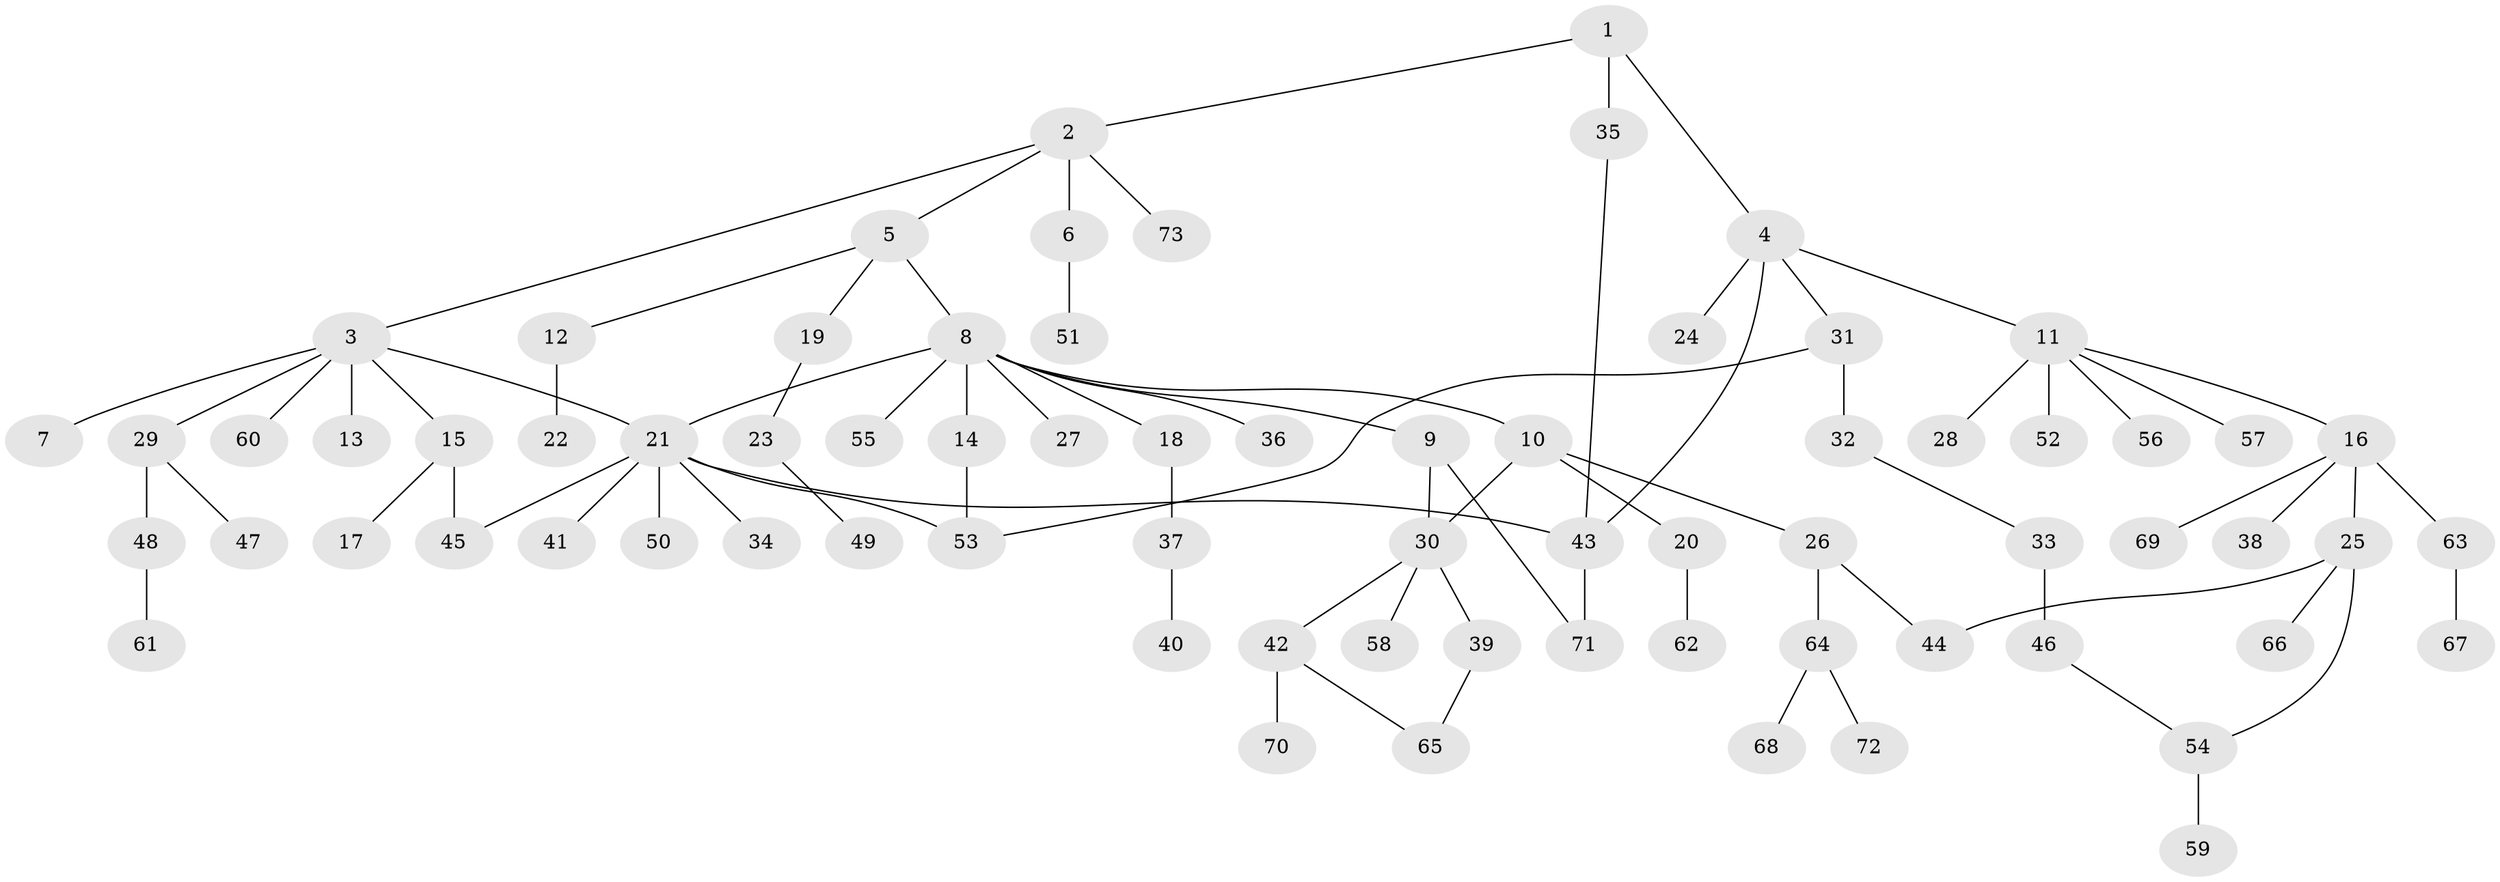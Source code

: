 // original degree distribution, {4: 0.06206896551724138, 6: 0.034482758620689655, 7: 0.006896551724137931, 5: 0.020689655172413793, 3: 0.1103448275862069, 2: 0.31724137931034485, 1: 0.43448275862068964, 11: 0.006896551724137931, 8: 0.006896551724137931}
// Generated by graph-tools (version 1.1) at 2025/49/03/04/25 22:49:12]
// undirected, 73 vertices, 83 edges
graph export_dot {
  node [color=gray90,style=filled];
  1;
  2;
  3;
  4;
  5;
  6;
  7;
  8;
  9;
  10;
  11;
  12;
  13;
  14;
  15;
  16;
  17;
  18;
  19;
  20;
  21;
  22;
  23;
  24;
  25;
  26;
  27;
  28;
  29;
  30;
  31;
  32;
  33;
  34;
  35;
  36;
  37;
  38;
  39;
  40;
  41;
  42;
  43;
  44;
  45;
  46;
  47;
  48;
  49;
  50;
  51;
  52;
  53;
  54;
  55;
  56;
  57;
  58;
  59;
  60;
  61;
  62;
  63;
  64;
  65;
  66;
  67;
  68;
  69;
  70;
  71;
  72;
  73;
  1 -- 2 [weight=1.0];
  1 -- 4 [weight=1.0];
  1 -- 35 [weight=1.0];
  2 -- 3 [weight=1.0];
  2 -- 5 [weight=1.0];
  2 -- 6 [weight=1.0];
  2 -- 73 [weight=1.0];
  3 -- 7 [weight=1.0];
  3 -- 13 [weight=2.0];
  3 -- 15 [weight=1.0];
  3 -- 21 [weight=1.0];
  3 -- 29 [weight=1.0];
  3 -- 60 [weight=1.0];
  4 -- 11 [weight=1.0];
  4 -- 24 [weight=1.0];
  4 -- 31 [weight=1.0];
  4 -- 43 [weight=1.0];
  5 -- 8 [weight=1.0];
  5 -- 12 [weight=1.0];
  5 -- 19 [weight=1.0];
  6 -- 51 [weight=1.0];
  8 -- 9 [weight=1.0];
  8 -- 10 [weight=1.0];
  8 -- 14 [weight=1.0];
  8 -- 18 [weight=1.0];
  8 -- 21 [weight=1.0];
  8 -- 27 [weight=1.0];
  8 -- 36 [weight=1.0];
  8 -- 55 [weight=2.0];
  9 -- 30 [weight=1.0];
  9 -- 71 [weight=1.0];
  10 -- 20 [weight=2.0];
  10 -- 26 [weight=1.0];
  10 -- 30 [weight=1.0];
  11 -- 16 [weight=1.0];
  11 -- 28 [weight=1.0];
  11 -- 52 [weight=2.0];
  11 -- 56 [weight=1.0];
  11 -- 57 [weight=1.0];
  12 -- 22 [weight=3.0];
  14 -- 53 [weight=1.0];
  15 -- 17 [weight=1.0];
  15 -- 45 [weight=1.0];
  16 -- 25 [weight=1.0];
  16 -- 38 [weight=1.0];
  16 -- 63 [weight=1.0];
  16 -- 69 [weight=1.0];
  18 -- 37 [weight=1.0];
  19 -- 23 [weight=1.0];
  20 -- 62 [weight=1.0];
  21 -- 34 [weight=1.0];
  21 -- 41 [weight=1.0];
  21 -- 43 [weight=1.0];
  21 -- 45 [weight=1.0];
  21 -- 50 [weight=1.0];
  21 -- 53 [weight=1.0];
  23 -- 49 [weight=1.0];
  25 -- 44 [weight=1.0];
  25 -- 54 [weight=1.0];
  25 -- 66 [weight=1.0];
  26 -- 44 [weight=1.0];
  26 -- 64 [weight=1.0];
  29 -- 47 [weight=1.0];
  29 -- 48 [weight=2.0];
  30 -- 39 [weight=1.0];
  30 -- 42 [weight=1.0];
  30 -- 58 [weight=1.0];
  31 -- 32 [weight=2.0];
  31 -- 53 [weight=1.0];
  32 -- 33 [weight=1.0];
  33 -- 46 [weight=2.0];
  35 -- 43 [weight=1.0];
  37 -- 40 [weight=1.0];
  39 -- 65 [weight=1.0];
  42 -- 65 [weight=1.0];
  42 -- 70 [weight=1.0];
  43 -- 71 [weight=1.0];
  46 -- 54 [weight=1.0];
  48 -- 61 [weight=1.0];
  54 -- 59 [weight=1.0];
  63 -- 67 [weight=1.0];
  64 -- 68 [weight=1.0];
  64 -- 72 [weight=1.0];
}
